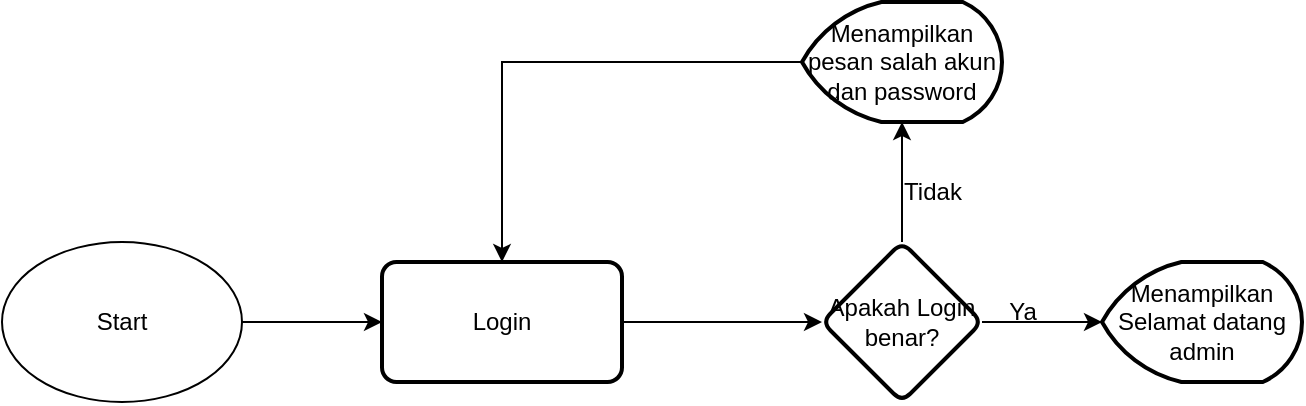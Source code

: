 <mxfile version="20.0.2" type="github">
  <diagram id="C5RBs43oDa-KdzZeNtuy" name="Page-1">
    <mxGraphModel dx="868" dy="1643" grid="1" gridSize="10" guides="1" tooltips="1" connect="1" arrows="1" fold="1" page="1" pageScale="1" pageWidth="827" pageHeight="1169" math="0" shadow="0">
      <root>
        <mxCell id="WIyWlLk6GJQsqaUBKTNV-0" />
        <mxCell id="WIyWlLk6GJQsqaUBKTNV-1" parent="WIyWlLk6GJQsqaUBKTNV-0" />
        <mxCell id="vkk0UqImBpy2Ii6Fl9ox-5" style="edgeStyle=orthogonalEdgeStyle;rounded=0;orthogonalLoop=1;jettySize=auto;html=1;entryX=0;entryY=0.5;entryDx=0;entryDy=0;" edge="1" parent="WIyWlLk6GJQsqaUBKTNV-1" source="vkk0UqImBpy2Ii6Fl9ox-0" target="vkk0UqImBpy2Ii6Fl9ox-3">
          <mxGeometry relative="1" as="geometry">
            <mxPoint x="181.5" y="90" as="targetPoint" />
          </mxGeometry>
        </mxCell>
        <mxCell id="vkk0UqImBpy2Ii6Fl9ox-0" value="Start" style="ellipse;whiteSpace=wrap;html=1;" vertex="1" parent="WIyWlLk6GJQsqaUBKTNV-1">
          <mxGeometry y="50" width="120" height="80" as="geometry" />
        </mxCell>
        <mxCell id="vkk0UqImBpy2Ii6Fl9ox-8" value="" style="edgeStyle=orthogonalEdgeStyle;rounded=0;orthogonalLoop=1;jettySize=auto;html=1;" edge="1" parent="WIyWlLk6GJQsqaUBKTNV-1" source="vkk0UqImBpy2Ii6Fl9ox-3" target="vkk0UqImBpy2Ii6Fl9ox-7">
          <mxGeometry relative="1" as="geometry" />
        </mxCell>
        <mxCell id="vkk0UqImBpy2Ii6Fl9ox-3" value="Login" style="whiteSpace=wrap;html=1;strokeWidth=2;rounded=1;arcSize=12;" vertex="1" parent="WIyWlLk6GJQsqaUBKTNV-1">
          <mxGeometry x="190" y="60" width="120" height="60" as="geometry" />
        </mxCell>
        <mxCell id="vkk0UqImBpy2Ii6Fl9ox-18" style="edgeStyle=orthogonalEdgeStyle;rounded=0;orthogonalLoop=1;jettySize=auto;html=1;exitX=0.5;exitY=0;exitDx=0;exitDy=0;entryX=0.5;entryY=1;entryDx=0;entryDy=0;entryPerimeter=0;" edge="1" parent="WIyWlLk6GJQsqaUBKTNV-1" source="vkk0UqImBpy2Ii6Fl9ox-7" target="vkk0UqImBpy2Ii6Fl9ox-17">
          <mxGeometry relative="1" as="geometry" />
        </mxCell>
        <mxCell id="vkk0UqImBpy2Ii6Fl9ox-21" style="edgeStyle=orthogonalEdgeStyle;rounded=0;orthogonalLoop=1;jettySize=auto;html=1;exitX=1;exitY=0.5;exitDx=0;exitDy=0;entryX=0;entryY=0.5;entryDx=0;entryDy=0;entryPerimeter=0;" edge="1" parent="WIyWlLk6GJQsqaUBKTNV-1" source="vkk0UqImBpy2Ii6Fl9ox-7" target="vkk0UqImBpy2Ii6Fl9ox-20">
          <mxGeometry relative="1" as="geometry" />
        </mxCell>
        <mxCell id="vkk0UqImBpy2Ii6Fl9ox-7" value="Apakah Login benar?" style="rhombus;whiteSpace=wrap;html=1;strokeWidth=2;rounded=1;arcSize=12;" vertex="1" parent="WIyWlLk6GJQsqaUBKTNV-1">
          <mxGeometry x="410" y="50" width="80" height="80" as="geometry" />
        </mxCell>
        <mxCell id="vkk0UqImBpy2Ii6Fl9ox-19" style="edgeStyle=orthogonalEdgeStyle;rounded=0;orthogonalLoop=1;jettySize=auto;html=1;entryX=0.5;entryY=0;entryDx=0;entryDy=0;" edge="1" parent="WIyWlLk6GJQsqaUBKTNV-1" source="vkk0UqImBpy2Ii6Fl9ox-17" target="vkk0UqImBpy2Ii6Fl9ox-3">
          <mxGeometry relative="1" as="geometry" />
        </mxCell>
        <mxCell id="vkk0UqImBpy2Ii6Fl9ox-17" value="Menampilkan pesan salah akun dan password" style="strokeWidth=2;html=1;shape=mxgraph.flowchart.display;whiteSpace=wrap;" vertex="1" parent="WIyWlLk6GJQsqaUBKTNV-1">
          <mxGeometry x="400" y="-70" width="100" height="60" as="geometry" />
        </mxCell>
        <mxCell id="vkk0UqImBpy2Ii6Fl9ox-20" value="Menampilkan Selamat datang admin" style="strokeWidth=2;html=1;shape=mxgraph.flowchart.display;whiteSpace=wrap;" vertex="1" parent="WIyWlLk6GJQsqaUBKTNV-1">
          <mxGeometry x="550" y="60" width="100" height="60" as="geometry" />
        </mxCell>
        <mxCell id="vkk0UqImBpy2Ii6Fl9ox-23" value="Tidak" style="text;html=1;align=center;verticalAlign=middle;resizable=0;points=[];autosize=1;strokeColor=none;fillColor=none;" vertex="1" parent="WIyWlLk6GJQsqaUBKTNV-1">
          <mxGeometry x="440" y="10" width="50" height="30" as="geometry" />
        </mxCell>
        <mxCell id="vkk0UqImBpy2Ii6Fl9ox-24" value="Ya" style="text;html=1;align=center;verticalAlign=middle;resizable=0;points=[];autosize=1;strokeColor=none;fillColor=none;" vertex="1" parent="WIyWlLk6GJQsqaUBKTNV-1">
          <mxGeometry x="490" y="70" width="40" height="30" as="geometry" />
        </mxCell>
      </root>
    </mxGraphModel>
  </diagram>
</mxfile>
